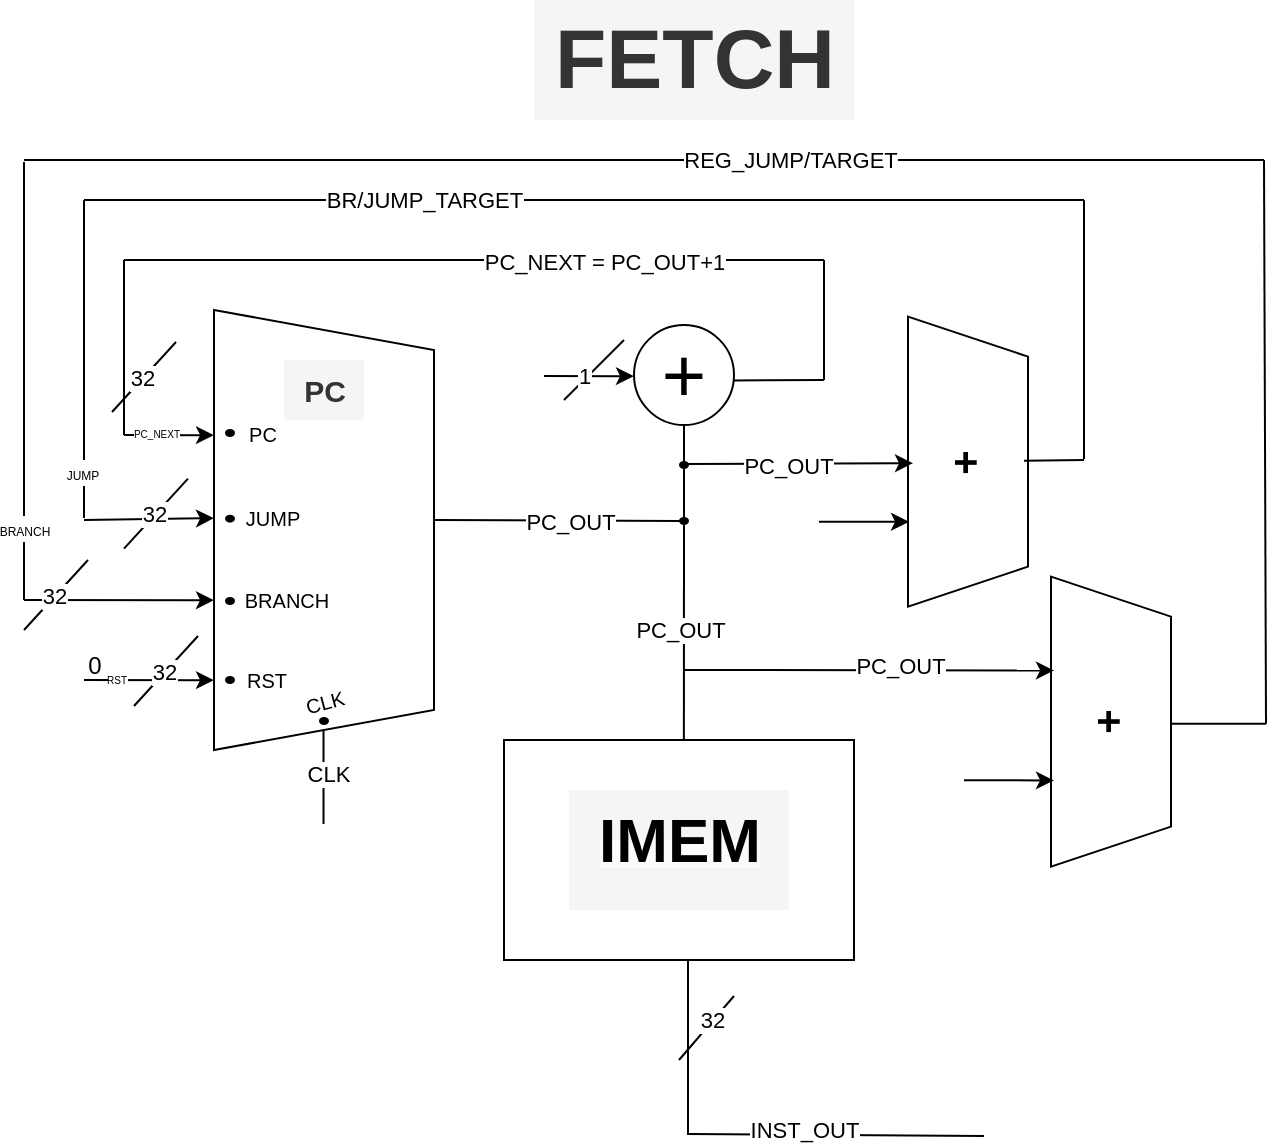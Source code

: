 <mxfile version="24.7.6">
  <diagram name="Page-1" id="TLoSAseuKL5pf1A9Ex6X">
    <mxGraphModel dx="529" dy="343" grid="1" gridSize="10" guides="1" tooltips="1" connect="1" arrows="1" fold="1" page="1" pageScale="1" pageWidth="850" pageHeight="1100" math="0" shadow="0">
      <root>
        <mxCell id="0" />
        <mxCell id="1" parent="0" />
        <mxCell id="tNT7gsSXJeu2RwCHTV_Y-90" value="&lt;b&gt;&lt;font style=&quot;font-size: 42px;&quot;&gt;FETCH&lt;/font&gt;&lt;/b&gt;" style="text;html=1;align=center;verticalAlign=middle;resizable=0;points=[];autosize=1;strokeColor=none;fillColor=#f5f5f5;fontColor=#333333;" vertex="1" parent="1">
          <mxGeometry x="285" y="20" width="160" height="60" as="geometry" />
        </mxCell>
        <mxCell id="tNT7gsSXJeu2RwCHTV_Y-108" value="" style="group" vertex="1" connectable="0" parent="1">
          <mxGeometry x="30" y="100" width="621" height="488" as="geometry" />
        </mxCell>
        <mxCell id="tNT7gsSXJeu2RwCHTV_Y-1" value="" style="shape=trapezoid;perimeter=trapezoidPerimeter;whiteSpace=wrap;html=1;fixedSize=1;rotation=90;" vertex="1" parent="tNT7gsSXJeu2RwCHTV_Y-108">
          <mxGeometry x="40" y="130" width="220" height="110" as="geometry" />
        </mxCell>
        <mxCell id="tNT7gsSXJeu2RwCHTV_Y-2" value="&lt;b style=&quot;font-size: 15px;&quot;&gt;&lt;font style=&quot;font-size: 15px;&quot;&gt;PC&lt;/font&gt;&lt;/b&gt;" style="text;html=1;align=center;verticalAlign=middle;resizable=0;points=[];autosize=1;strokeColor=none;fillColor=#f5f5f5;fontColor=#333333;fontSize=15;" vertex="1" parent="tNT7gsSXJeu2RwCHTV_Y-108">
          <mxGeometry x="130" y="100" width="40" height="30" as="geometry" />
        </mxCell>
        <mxCell id="tNT7gsSXJeu2RwCHTV_Y-4" value="" style="rounded=0;whiteSpace=wrap;html=1;" vertex="1" parent="tNT7gsSXJeu2RwCHTV_Y-108">
          <mxGeometry x="240" y="290" width="175" height="110" as="geometry" />
        </mxCell>
        <mxCell id="tNT7gsSXJeu2RwCHTV_Y-5" value="&lt;b style=&quot;forced-color-adjust: none; color: rgb(0, 0, 0); font-family: Helvetica; font-size: 12px; font-style: normal; font-variant-ligatures: normal; font-variant-caps: normal; letter-spacing: normal; orphans: 2; text-indent: 0px; text-transform: none; widows: 2; word-spacing: 0px; -webkit-text-stroke-width: 0px; white-space: normal; background-color: rgb(251, 251, 251); text-decoration-thickness: initial; text-decoration-style: initial; text-decoration-color: initial;&quot;&gt;&lt;font style=&quot;forced-color-adjust: none; font-size: 31px;&quot;&gt;IMEM&lt;/font&gt;&lt;/b&gt;" style="text;whiteSpace=wrap;html=1;fillColor=#f5f5f5;fontColor=#333333;strokeColor=none;align=center;" vertex="1" parent="tNT7gsSXJeu2RwCHTV_Y-108">
          <mxGeometry x="272.5" y="315" width="110" height="60" as="geometry" />
        </mxCell>
        <mxCell id="tNT7gsSXJeu2RwCHTV_Y-7" value="&lt;font size=&quot;1&quot; style=&quot;&quot;&gt;&lt;b style=&quot;font-size: 21px;&quot;&gt;+&lt;/b&gt;&lt;/font&gt;" style="shape=trapezoid;perimeter=trapezoidPerimeter;whiteSpace=wrap;html=1;fixedSize=1;rotation=90;" vertex="1" parent="tNT7gsSXJeu2RwCHTV_Y-108">
          <mxGeometry x="399.5" y="120.82" width="145" height="60" as="geometry" />
        </mxCell>
        <mxCell id="tNT7gsSXJeu2RwCHTV_Y-8" value="&lt;b style=&quot;font-size: 21px;&quot;&gt;+&lt;/b&gt;" style="shape=trapezoid;perimeter=trapezoidPerimeter;whiteSpace=wrap;html=1;fixedSize=1;rotation=90;" vertex="1" parent="tNT7gsSXJeu2RwCHTV_Y-108">
          <mxGeometry x="471" y="250.82" width="145" height="60" as="geometry" />
        </mxCell>
        <mxCell id="tNT7gsSXJeu2RwCHTV_Y-10" value="" style="endArrow=none;html=1;rounded=0;" edge="1" parent="tNT7gsSXJeu2RwCHTV_Y-108" source="tNT7gsSXJeu2RwCHTV_Y-19">
          <mxGeometry width="50" height="50" relative="1" as="geometry">
            <mxPoint x="205" y="180" as="sourcePoint" />
            <mxPoint x="330" y="180" as="targetPoint" />
          </mxGeometry>
        </mxCell>
        <mxCell id="tNT7gsSXJeu2RwCHTV_Y-18" value="" style="endArrow=none;html=1;rounded=0;" edge="1" parent="tNT7gsSXJeu2RwCHTV_Y-108" source="tNT7gsSXJeu2RwCHTV_Y-3">
          <mxGeometry width="50" height="50" relative="1" as="geometry">
            <mxPoint x="330" y="180" as="sourcePoint" />
            <mxPoint x="329.71" y="100" as="targetPoint" />
          </mxGeometry>
        </mxCell>
        <mxCell id="tNT7gsSXJeu2RwCHTV_Y-20" value="" style="endArrow=none;html=1;rounded=0;" edge="1" parent="tNT7gsSXJeu2RwCHTV_Y-108" target="tNT7gsSXJeu2RwCHTV_Y-19">
          <mxGeometry width="50" height="50" relative="1" as="geometry">
            <mxPoint x="205" y="180" as="sourcePoint" />
            <mxPoint x="330" y="180" as="targetPoint" />
          </mxGeometry>
        </mxCell>
        <mxCell id="tNT7gsSXJeu2RwCHTV_Y-82" value="PC_OUT" style="edgeLabel;html=1;align=center;verticalAlign=middle;resizable=0;points=[];" vertex="1" connectable="0" parent="tNT7gsSXJeu2RwCHTV_Y-20">
          <mxGeometry x="0.104" relative="1" as="geometry">
            <mxPoint as="offset" />
          </mxGeometry>
        </mxCell>
        <mxCell id="tNT7gsSXJeu2RwCHTV_Y-19" value="" style="ellipse;whiteSpace=wrap;html=1;fillColor=#000000;" vertex="1" parent="tNT7gsSXJeu2RwCHTV_Y-108">
          <mxGeometry x="328" y="179" width="4" height="3" as="geometry" />
        </mxCell>
        <mxCell id="tNT7gsSXJeu2RwCHTV_Y-21" value="" style="endArrow=none;html=1;rounded=0;" edge="1" parent="tNT7gsSXJeu2RwCHTV_Y-108" target="tNT7gsSXJeu2RwCHTV_Y-3">
          <mxGeometry width="50" height="50" relative="1" as="geometry">
            <mxPoint x="330" y="180" as="sourcePoint" />
            <mxPoint x="329.71" y="100" as="targetPoint" />
          </mxGeometry>
        </mxCell>
        <mxCell id="tNT7gsSXJeu2RwCHTV_Y-3" value="&lt;font style=&quot;font-size: 38px;&quot;&gt;+&lt;/font&gt;" style="ellipse;whiteSpace=wrap;html=1;aspect=fixed;" vertex="1" parent="tNT7gsSXJeu2RwCHTV_Y-108">
          <mxGeometry x="305" y="82.5" width="50" height="50" as="geometry" />
        </mxCell>
        <mxCell id="tNT7gsSXJeu2RwCHTV_Y-22" value="" style="endArrow=classic;html=1;rounded=0;" edge="1" parent="tNT7gsSXJeu2RwCHTV_Y-108">
          <mxGeometry width="50" height="50" relative="1" as="geometry">
            <mxPoint x="260" y="108" as="sourcePoint" />
            <mxPoint x="305" y="108.08" as="targetPoint" />
          </mxGeometry>
        </mxCell>
        <mxCell id="tNT7gsSXJeu2RwCHTV_Y-23" value="" style="endArrow=none;html=1;rounded=0;" edge="1" parent="tNT7gsSXJeu2RwCHTV_Y-108">
          <mxGeometry width="50" height="50" relative="1" as="geometry">
            <mxPoint x="270" y="120" as="sourcePoint" />
            <mxPoint x="300" y="90" as="targetPoint" />
          </mxGeometry>
        </mxCell>
        <mxCell id="tNT7gsSXJeu2RwCHTV_Y-81" value="1" style="edgeLabel;html=1;align=center;verticalAlign=middle;resizable=0;points=[];" vertex="1" connectable="0" parent="tNT7gsSXJeu2RwCHTV_Y-23">
          <mxGeometry x="0.43" y="-1" relative="1" as="geometry">
            <mxPoint x="-13" y="9" as="offset" />
          </mxGeometry>
        </mxCell>
        <mxCell id="tNT7gsSXJeu2RwCHTV_Y-24" value="" style="endArrow=none;html=1;rounded=0;" edge="1" parent="tNT7gsSXJeu2RwCHTV_Y-108">
          <mxGeometry width="50" height="50" relative="1" as="geometry">
            <mxPoint x="50" y="137.5" as="sourcePoint" />
            <mxPoint x="50" y="50" as="targetPoint" />
          </mxGeometry>
        </mxCell>
        <mxCell id="tNT7gsSXJeu2RwCHTV_Y-25" value="" style="endArrow=none;html=1;rounded=0;" edge="1" parent="tNT7gsSXJeu2RwCHTV_Y-108">
          <mxGeometry width="50" height="50" relative="1" as="geometry">
            <mxPoint x="400" y="110" as="sourcePoint" />
            <mxPoint x="400" y="50" as="targetPoint" />
          </mxGeometry>
        </mxCell>
        <mxCell id="tNT7gsSXJeu2RwCHTV_Y-27" value="" style="endArrow=none;html=1;rounded=0;" edge="1" parent="tNT7gsSXJeu2RwCHTV_Y-108">
          <mxGeometry width="50" height="50" relative="1" as="geometry">
            <mxPoint x="50" y="50" as="sourcePoint" />
            <mxPoint x="400" y="50" as="targetPoint" />
          </mxGeometry>
        </mxCell>
        <mxCell id="tNT7gsSXJeu2RwCHTV_Y-84" value="PC_NEXT = PC_OUT+1" style="edgeLabel;html=1;align=center;verticalAlign=middle;resizable=0;points=[];" vertex="1" connectable="0" parent="tNT7gsSXJeu2RwCHTV_Y-27">
          <mxGeometry x="0.712" y="-1" relative="1" as="geometry">
            <mxPoint x="-60" as="offset" />
          </mxGeometry>
        </mxCell>
        <mxCell id="tNT7gsSXJeu2RwCHTV_Y-28" value="" style="endArrow=none;html=1;rounded=0;" edge="1" parent="tNT7gsSXJeu2RwCHTV_Y-108">
          <mxGeometry width="50" height="50" relative="1" as="geometry">
            <mxPoint x="355" y="110.26" as="sourcePoint" />
            <mxPoint x="400" y="110" as="targetPoint" />
          </mxGeometry>
        </mxCell>
        <mxCell id="tNT7gsSXJeu2RwCHTV_Y-30" value="" style="endArrow=classic;html=1;rounded=0;" edge="1" parent="tNT7gsSXJeu2RwCHTV_Y-108">
          <mxGeometry width="50" height="50" relative="1" as="geometry">
            <mxPoint x="50" y="137.5" as="sourcePoint" />
            <mxPoint x="95" y="137.58" as="targetPoint" />
          </mxGeometry>
        </mxCell>
        <mxCell id="tNT7gsSXJeu2RwCHTV_Y-87" value="&lt;font style=&quot;font-size: 5px;&quot;&gt;PC_NEXT&lt;/font&gt;" style="edgeLabel;html=1;align=center;verticalAlign=middle;resizable=0;points=[];" vertex="1" connectable="0" parent="tNT7gsSXJeu2RwCHTV_Y-30">
          <mxGeometry x="-0.318" relative="1" as="geometry">
            <mxPoint y="-3" as="offset" />
          </mxGeometry>
        </mxCell>
        <mxCell id="tNT7gsSXJeu2RwCHTV_Y-31" value="" style="endArrow=classic;html=1;rounded=0;" edge="1" parent="tNT7gsSXJeu2RwCHTV_Y-108">
          <mxGeometry width="50" height="50" relative="1" as="geometry">
            <mxPoint x="30" y="180" as="sourcePoint" />
            <mxPoint x="95" y="179.08" as="targetPoint" />
          </mxGeometry>
        </mxCell>
        <mxCell id="tNT7gsSXJeu2RwCHTV_Y-32" value="" style="endArrow=classic;html=1;rounded=0;" edge="1" parent="tNT7gsSXJeu2RwCHTV_Y-108">
          <mxGeometry width="50" height="50" relative="1" as="geometry">
            <mxPoint y="220" as="sourcePoint" />
            <mxPoint x="95" y="220.08" as="targetPoint" />
          </mxGeometry>
        </mxCell>
        <mxCell id="tNT7gsSXJeu2RwCHTV_Y-33" value="" style="endArrow=classic;html=1;rounded=0;" edge="1" parent="tNT7gsSXJeu2RwCHTV_Y-108">
          <mxGeometry width="50" height="50" relative="1" as="geometry">
            <mxPoint x="30" y="260" as="sourcePoint" />
            <mxPoint x="95" y="260.08" as="targetPoint" />
          </mxGeometry>
        </mxCell>
        <mxCell id="tNT7gsSXJeu2RwCHTV_Y-75" value="&lt;font style=&quot;font-size: 5px;&quot;&gt;RST&lt;/font&gt;" style="edgeLabel;html=1;align=center;verticalAlign=middle;resizable=0;points=[];" vertex="1" connectable="0" parent="tNT7gsSXJeu2RwCHTV_Y-33">
          <mxGeometry x="-0.385" y="-1" relative="1" as="geometry">
            <mxPoint x="-4" y="-3" as="offset" />
          </mxGeometry>
        </mxCell>
        <mxCell id="tNT7gsSXJeu2RwCHTV_Y-34" value="" style="endArrow=none;html=1;rounded=0;" edge="1" parent="tNT7gsSXJeu2RwCHTV_Y-108">
          <mxGeometry width="50" height="50" relative="1" as="geometry">
            <mxPoint x="30" y="179" as="sourcePoint" />
            <mxPoint x="30" y="20" as="targetPoint" />
          </mxGeometry>
        </mxCell>
        <mxCell id="tNT7gsSXJeu2RwCHTV_Y-110" value="&lt;font style=&quot;font-size: 6px;&quot;&gt;JUMP&lt;/font&gt;" style="edgeLabel;html=1;align=center;verticalAlign=middle;resizable=0;points=[];" vertex="1" connectable="0" parent="tNT7gsSXJeu2RwCHTV_Y-34">
          <mxGeometry x="-0.709" y="1" relative="1" as="geometry">
            <mxPoint as="offset" />
          </mxGeometry>
        </mxCell>
        <mxCell id="tNT7gsSXJeu2RwCHTV_Y-35" value="" style="endArrow=none;html=1;rounded=0;" edge="1" parent="tNT7gsSXJeu2RwCHTV_Y-108">
          <mxGeometry width="50" height="50" relative="1" as="geometry">
            <mxPoint x="30" y="20" as="sourcePoint" />
            <mxPoint x="530" y="20" as="targetPoint" />
          </mxGeometry>
        </mxCell>
        <mxCell id="tNT7gsSXJeu2RwCHTV_Y-91" value="BR/JUMP_TARGET" style="edgeLabel;html=1;align=center;verticalAlign=middle;resizable=0;points=[];" vertex="1" connectable="0" parent="tNT7gsSXJeu2RwCHTV_Y-35">
          <mxGeometry x="-0.285" y="-5" relative="1" as="geometry">
            <mxPoint x="-9" y="-5" as="offset" />
          </mxGeometry>
        </mxCell>
        <mxCell id="tNT7gsSXJeu2RwCHTV_Y-36" value="" style="endArrow=none;html=1;rounded=0;" edge="1" parent="tNT7gsSXJeu2RwCHTV_Y-108">
          <mxGeometry width="50" height="50" relative="1" as="geometry">
            <mxPoint x="530" y="149.5" as="sourcePoint" />
            <mxPoint x="530" y="20" as="targetPoint" />
          </mxGeometry>
        </mxCell>
        <mxCell id="tNT7gsSXJeu2RwCHTV_Y-37" value="" style="endArrow=none;html=1;rounded=0;" edge="1" parent="tNT7gsSXJeu2RwCHTV_Y-108">
          <mxGeometry width="50" height="50" relative="1" as="geometry">
            <mxPoint x="500" y="150.4" as="sourcePoint" />
            <mxPoint x="530" y="150" as="targetPoint" />
          </mxGeometry>
        </mxCell>
        <mxCell id="tNT7gsSXJeu2RwCHTV_Y-38" value="" style="endArrow=classic;html=1;rounded=0;" edge="1" parent="tNT7gsSXJeu2RwCHTV_Y-108">
          <mxGeometry width="50" height="50" relative="1" as="geometry">
            <mxPoint x="330" y="152" as="sourcePoint" />
            <mxPoint x="444.5" y="151.58" as="targetPoint" />
          </mxGeometry>
        </mxCell>
        <mxCell id="tNT7gsSXJeu2RwCHTV_Y-93" value="PC_OUT" style="edgeLabel;html=1;align=center;verticalAlign=middle;resizable=0;points=[];" vertex="1" connectable="0" parent="tNT7gsSXJeu2RwCHTV_Y-38">
          <mxGeometry x="0.199" y="-2" relative="1" as="geometry">
            <mxPoint x="-17" y="-1" as="offset" />
          </mxGeometry>
        </mxCell>
        <mxCell id="tNT7gsSXJeu2RwCHTV_Y-39" value="" style="endArrow=classic;html=1;rounded=0;" edge="1" parent="tNT7gsSXJeu2RwCHTV_Y-108">
          <mxGeometry width="50" height="50" relative="1" as="geometry">
            <mxPoint x="397.5" y="180.82" as="sourcePoint" />
            <mxPoint x="442.5" y="180.9" as="targetPoint" />
          </mxGeometry>
        </mxCell>
        <mxCell id="tNT7gsSXJeu2RwCHTV_Y-40" value="" style="endArrow=classic;html=1;rounded=0;" edge="1" parent="tNT7gsSXJeu2RwCHTV_Y-108">
          <mxGeometry width="50" height="50" relative="1" as="geometry">
            <mxPoint x="330" y="255" as="sourcePoint" />
            <mxPoint x="515" y="255.21" as="targetPoint" />
          </mxGeometry>
        </mxCell>
        <mxCell id="tNT7gsSXJeu2RwCHTV_Y-95" value="PC_OUT" style="edgeLabel;html=1;align=center;verticalAlign=middle;resizable=0;points=[];" vertex="1" connectable="0" parent="tNT7gsSXJeu2RwCHTV_Y-40">
          <mxGeometry x="0.164" y="-3" relative="1" as="geometry">
            <mxPoint y="-5" as="offset" />
          </mxGeometry>
        </mxCell>
        <mxCell id="tNT7gsSXJeu2RwCHTV_Y-41" value="" style="endArrow=classic;html=1;rounded=0;" edge="1" parent="tNT7gsSXJeu2RwCHTV_Y-108">
          <mxGeometry width="50" height="50" relative="1" as="geometry">
            <mxPoint x="470" y="310.13" as="sourcePoint" />
            <mxPoint x="515" y="310.21" as="targetPoint" />
          </mxGeometry>
        </mxCell>
        <mxCell id="tNT7gsSXJeu2RwCHTV_Y-42" value="" style="endArrow=none;html=1;rounded=0;" edge="1" parent="tNT7gsSXJeu2RwCHTV_Y-108">
          <mxGeometry width="50" height="50" relative="1" as="geometry">
            <mxPoint x="574" y="281.82" as="sourcePoint" />
            <mxPoint x="621" y="281.82" as="targetPoint" />
          </mxGeometry>
        </mxCell>
        <mxCell id="tNT7gsSXJeu2RwCHTV_Y-43" value="" style="endArrow=none;html=1;rounded=0;" edge="1" parent="tNT7gsSXJeu2RwCHTV_Y-108">
          <mxGeometry width="50" height="50" relative="1" as="geometry">
            <mxPoint x="621" y="281.82" as="sourcePoint" />
            <mxPoint x="620" as="targetPoint" />
          </mxGeometry>
        </mxCell>
        <mxCell id="tNT7gsSXJeu2RwCHTV_Y-44" value="" style="endArrow=none;html=1;rounded=0;" edge="1" parent="tNT7gsSXJeu2RwCHTV_Y-108">
          <mxGeometry width="50" height="50" relative="1" as="geometry">
            <mxPoint as="sourcePoint" />
            <mxPoint x="620" as="targetPoint" />
          </mxGeometry>
        </mxCell>
        <mxCell id="tNT7gsSXJeu2RwCHTV_Y-92" value="REG_JUMP/TARGET" style="edgeLabel;html=1;align=center;verticalAlign=middle;resizable=0;points=[];" vertex="1" connectable="0" parent="tNT7gsSXJeu2RwCHTV_Y-44">
          <mxGeometry x="0.067" relative="1" as="geometry">
            <mxPoint x="52" as="offset" />
          </mxGeometry>
        </mxCell>
        <mxCell id="tNT7gsSXJeu2RwCHTV_Y-45" value="" style="endArrow=none;html=1;rounded=0;" edge="1" parent="tNT7gsSXJeu2RwCHTV_Y-108">
          <mxGeometry width="50" height="50" relative="1" as="geometry">
            <mxPoint y="220" as="sourcePoint" />
            <mxPoint y="1" as="targetPoint" />
          </mxGeometry>
        </mxCell>
        <mxCell id="tNT7gsSXJeu2RwCHTV_Y-111" value="&lt;font style=&quot;font-size: 6px;&quot;&gt;BRANCH&lt;/font&gt;" style="edgeLabel;html=1;align=center;verticalAlign=middle;resizable=0;points=[];" vertex="1" connectable="0" parent="tNT7gsSXJeu2RwCHTV_Y-45">
          <mxGeometry x="-0.695" relative="1" as="geometry">
            <mxPoint y="-3" as="offset" />
          </mxGeometry>
        </mxCell>
        <mxCell id="tNT7gsSXJeu2RwCHTV_Y-46" value="" style="endArrow=none;html=1;rounded=0;" edge="1" parent="tNT7gsSXJeu2RwCHTV_Y-108">
          <mxGeometry width="50" height="50" relative="1" as="geometry">
            <mxPoint x="55" y="273" as="sourcePoint" />
            <mxPoint x="87" y="238" as="targetPoint" />
            <Array as="points">
              <mxPoint x="55" y="273" />
            </Array>
          </mxGeometry>
        </mxCell>
        <mxCell id="tNT7gsSXJeu2RwCHTV_Y-77" value="32" style="edgeLabel;html=1;align=center;verticalAlign=middle;resizable=0;points=[];" vertex="1" connectable="0" parent="tNT7gsSXJeu2RwCHTV_Y-46">
          <mxGeometry x="0.248" y="-1" relative="1" as="geometry">
            <mxPoint x="-6" y="4" as="offset" />
          </mxGeometry>
        </mxCell>
        <mxCell id="tNT7gsSXJeu2RwCHTV_Y-51" value="" style="endArrow=none;html=1;rounded=0;exitX=0.514;exitY=0;exitDx=0;exitDy=0;exitPerimeter=0;" edge="1" parent="tNT7gsSXJeu2RwCHTV_Y-108" source="tNT7gsSXJeu2RwCHTV_Y-4">
          <mxGeometry width="50" height="50" relative="1" as="geometry">
            <mxPoint x="330" y="280" as="sourcePoint" />
            <mxPoint x="330" y="182" as="targetPoint" />
          </mxGeometry>
        </mxCell>
        <mxCell id="tNT7gsSXJeu2RwCHTV_Y-86" value="PC_OUT" style="edgeLabel;html=1;align=center;verticalAlign=middle;resizable=0;points=[];" vertex="1" connectable="0" parent="tNT7gsSXJeu2RwCHTV_Y-51">
          <mxGeometry x="0.014" y="2" relative="1" as="geometry">
            <mxPoint as="offset" />
          </mxGeometry>
        </mxCell>
        <mxCell id="tNT7gsSXJeu2RwCHTV_Y-55" value="" style="endArrow=none;html=1;rounded=0;" edge="1" parent="tNT7gsSXJeu2RwCHTV_Y-108">
          <mxGeometry width="50" height="50" relative="1" as="geometry">
            <mxPoint x="149.75" y="332" as="sourcePoint" />
            <mxPoint x="149.75" y="285" as="targetPoint" />
          </mxGeometry>
        </mxCell>
        <mxCell id="tNT7gsSXJeu2RwCHTV_Y-74" value="CLK" style="edgeLabel;html=1;align=center;verticalAlign=middle;resizable=0;points=[];" vertex="1" connectable="0" parent="tNT7gsSXJeu2RwCHTV_Y-55">
          <mxGeometry x="0.09" y="-2" relative="1" as="geometry">
            <mxPoint as="offset" />
          </mxGeometry>
        </mxCell>
        <mxCell id="tNT7gsSXJeu2RwCHTV_Y-56" value="" style="endArrow=none;html=1;rounded=0;" edge="1" parent="tNT7gsSXJeu2RwCHTV_Y-108">
          <mxGeometry width="50" height="50" relative="1" as="geometry">
            <mxPoint x="332" y="487" as="sourcePoint" />
            <mxPoint x="480" y="488" as="targetPoint" />
          </mxGeometry>
        </mxCell>
        <mxCell id="tNT7gsSXJeu2RwCHTV_Y-97" value="INST_OUT" style="edgeLabel;html=1;align=center;verticalAlign=middle;resizable=0;points=[];" vertex="1" connectable="0" parent="tNT7gsSXJeu2RwCHTV_Y-56">
          <mxGeometry x="0.689" y="-4" relative="1" as="geometry">
            <mxPoint x="-67" y="-7" as="offset" />
          </mxGeometry>
        </mxCell>
        <mxCell id="tNT7gsSXJeu2RwCHTV_Y-57" value="" style="endArrow=none;html=1;rounded=0;" edge="1" parent="tNT7gsSXJeu2RwCHTV_Y-108">
          <mxGeometry width="50" height="50" relative="1" as="geometry">
            <mxPoint x="332" y="487.5" as="sourcePoint" />
            <mxPoint x="332" y="400" as="targetPoint" />
          </mxGeometry>
        </mxCell>
        <mxCell id="tNT7gsSXJeu2RwCHTV_Y-58" value="" style="endArrow=none;html=1;rounded=0;" edge="1" parent="tNT7gsSXJeu2RwCHTV_Y-108">
          <mxGeometry width="50" height="50" relative="1" as="geometry">
            <mxPoint x="327.5" y="450" as="sourcePoint" />
            <mxPoint x="355" y="418" as="targetPoint" />
            <Array as="points">
              <mxPoint x="327.5" y="450" />
            </Array>
          </mxGeometry>
        </mxCell>
        <mxCell id="tNT7gsSXJeu2RwCHTV_Y-96" value="32" style="edgeLabel;html=1;align=center;verticalAlign=middle;resizable=0;points=[];" vertex="1" connectable="0" parent="tNT7gsSXJeu2RwCHTV_Y-58">
          <mxGeometry x="0.216" y="1" relative="1" as="geometry">
            <mxPoint as="offset" />
          </mxGeometry>
        </mxCell>
        <mxCell id="tNT7gsSXJeu2RwCHTV_Y-62" value="&lt;font style=&quot;font-size: 10px;&quot;&gt;RST&lt;/font&gt;" style="text;html=1;align=center;verticalAlign=middle;resizable=0;points=[];autosize=1;strokeColor=none;fillColor=none;" vertex="1" parent="tNT7gsSXJeu2RwCHTV_Y-108">
          <mxGeometry x="101" y="245" width="40" height="30" as="geometry" />
        </mxCell>
        <mxCell id="tNT7gsSXJeu2RwCHTV_Y-63" value="" style="ellipse;whiteSpace=wrap;html=1;fillColor=#000000;" vertex="1" parent="tNT7gsSXJeu2RwCHTV_Y-108">
          <mxGeometry x="101" y="258.5" width="4" height="3" as="geometry" />
        </mxCell>
        <mxCell id="tNT7gsSXJeu2RwCHTV_Y-64" value="" style="ellipse;whiteSpace=wrap;html=1;fillColor=#000000;" vertex="1" parent="tNT7gsSXJeu2RwCHTV_Y-108">
          <mxGeometry x="101" y="219" width="4" height="3" as="geometry" />
        </mxCell>
        <mxCell id="tNT7gsSXJeu2RwCHTV_Y-65" value="" style="ellipse;whiteSpace=wrap;html=1;fillColor=#000000;" vertex="1" parent="tNT7gsSXJeu2RwCHTV_Y-108">
          <mxGeometry x="101" y="177.82" width="4" height="3" as="geometry" />
        </mxCell>
        <mxCell id="tNT7gsSXJeu2RwCHTV_Y-66" value="" style="ellipse;whiteSpace=wrap;html=1;fillColor=#000000;" vertex="1" parent="tNT7gsSXJeu2RwCHTV_Y-108">
          <mxGeometry x="101" y="135" width="4" height="3" as="geometry" />
        </mxCell>
        <mxCell id="tNT7gsSXJeu2RwCHTV_Y-67" value="&lt;font style=&quot;font-size: 10px;&quot;&gt;BRANCH&lt;/font&gt;" style="text;html=1;align=center;verticalAlign=middle;resizable=0;points=[];autosize=1;strokeColor=none;fillColor=none;" vertex="1" parent="tNT7gsSXJeu2RwCHTV_Y-108">
          <mxGeometry x="96" y="205" width="70" height="30" as="geometry" />
        </mxCell>
        <mxCell id="tNT7gsSXJeu2RwCHTV_Y-68" value="&lt;font style=&quot;font-size: 10px;&quot;&gt;JUMP&lt;/font&gt;" style="text;html=1;align=center;verticalAlign=middle;resizable=0;points=[];autosize=1;strokeColor=none;fillColor=none;" vertex="1" parent="tNT7gsSXJeu2RwCHTV_Y-108">
          <mxGeometry x="99" y="164.32" width="50" height="30" as="geometry" />
        </mxCell>
        <mxCell id="tNT7gsSXJeu2RwCHTV_Y-69" value="&lt;font style=&quot;font-size: 10px;&quot;&gt;PC&lt;/font&gt;" style="text;html=1;align=center;verticalAlign=middle;resizable=0;points=[];autosize=1;strokeColor=none;fillColor=none;" vertex="1" parent="tNT7gsSXJeu2RwCHTV_Y-108">
          <mxGeometry x="99" y="121.5" width="40" height="30" as="geometry" />
        </mxCell>
        <mxCell id="tNT7gsSXJeu2RwCHTV_Y-70" value="&lt;font style=&quot;font-size: 10px;&quot;&gt;CLK&lt;/font&gt;" style="text;html=1;align=center;verticalAlign=middle;resizable=0;points=[];autosize=1;strokeColor=none;fillColor=none;rotation=-15;" vertex="1" parent="tNT7gsSXJeu2RwCHTV_Y-108">
          <mxGeometry x="130" y="256" width="40" height="30" as="geometry" />
        </mxCell>
        <mxCell id="tNT7gsSXJeu2RwCHTV_Y-71" value="" style="ellipse;whiteSpace=wrap;html=1;fillColor=#000000;" vertex="1" parent="tNT7gsSXJeu2RwCHTV_Y-108">
          <mxGeometry x="148" y="279" width="4" height="3" as="geometry" />
        </mxCell>
        <mxCell id="tNT7gsSXJeu2RwCHTV_Y-78" value="0" style="text;html=1;align=center;verticalAlign=middle;resizable=0;points=[];autosize=1;strokeColor=none;fillColor=none;" vertex="1" parent="tNT7gsSXJeu2RwCHTV_Y-108">
          <mxGeometry x="20" y="237.5" width="30" height="30" as="geometry" />
        </mxCell>
        <mxCell id="tNT7gsSXJeu2RwCHTV_Y-88" value="" style="ellipse;whiteSpace=wrap;html=1;fillColor=#000000;" vertex="1" parent="tNT7gsSXJeu2RwCHTV_Y-108">
          <mxGeometry x="328" y="151" width="4" height="3" as="geometry" />
        </mxCell>
        <mxCell id="tNT7gsSXJeu2RwCHTV_Y-99" value="" style="endArrow=none;html=1;rounded=0;" edge="1" parent="tNT7gsSXJeu2RwCHTV_Y-108">
          <mxGeometry width="50" height="50" relative="1" as="geometry">
            <mxPoint y="235" as="sourcePoint" />
            <mxPoint x="32" y="200" as="targetPoint" />
            <Array as="points">
              <mxPoint y="235" />
            </Array>
          </mxGeometry>
        </mxCell>
        <mxCell id="tNT7gsSXJeu2RwCHTV_Y-100" value="32" style="edgeLabel;html=1;align=center;verticalAlign=middle;resizable=0;points=[];" vertex="1" connectable="0" parent="tNT7gsSXJeu2RwCHTV_Y-99">
          <mxGeometry x="0.248" y="-1" relative="1" as="geometry">
            <mxPoint x="-6" y="4" as="offset" />
          </mxGeometry>
        </mxCell>
        <mxCell id="tNT7gsSXJeu2RwCHTV_Y-101" value="" style="endArrow=none;html=1;rounded=0;" edge="1" parent="tNT7gsSXJeu2RwCHTV_Y-108">
          <mxGeometry width="50" height="50" relative="1" as="geometry">
            <mxPoint x="50" y="194.32" as="sourcePoint" />
            <mxPoint x="82" y="159.32" as="targetPoint" />
            <Array as="points">
              <mxPoint x="50" y="194.32" />
            </Array>
          </mxGeometry>
        </mxCell>
        <mxCell id="tNT7gsSXJeu2RwCHTV_Y-102" value="32" style="edgeLabel;html=1;align=center;verticalAlign=middle;resizable=0;points=[];" vertex="1" connectable="0" parent="tNT7gsSXJeu2RwCHTV_Y-101">
          <mxGeometry x="0.248" y="-1" relative="1" as="geometry">
            <mxPoint x="-6" y="4" as="offset" />
          </mxGeometry>
        </mxCell>
        <mxCell id="tNT7gsSXJeu2RwCHTV_Y-103" value="" style="endArrow=none;html=1;rounded=0;" edge="1" parent="tNT7gsSXJeu2RwCHTV_Y-108">
          <mxGeometry width="50" height="50" relative="1" as="geometry">
            <mxPoint x="44" y="126" as="sourcePoint" />
            <mxPoint x="76" y="91" as="targetPoint" />
            <Array as="points">
              <mxPoint x="44" y="126" />
            </Array>
          </mxGeometry>
        </mxCell>
        <mxCell id="tNT7gsSXJeu2RwCHTV_Y-104" value="32" style="edgeLabel;html=1;align=center;verticalAlign=middle;resizable=0;points=[];" vertex="1" connectable="0" parent="tNT7gsSXJeu2RwCHTV_Y-103">
          <mxGeometry x="0.248" y="-1" relative="1" as="geometry">
            <mxPoint x="-6" y="4" as="offset" />
          </mxGeometry>
        </mxCell>
      </root>
    </mxGraphModel>
  </diagram>
</mxfile>
